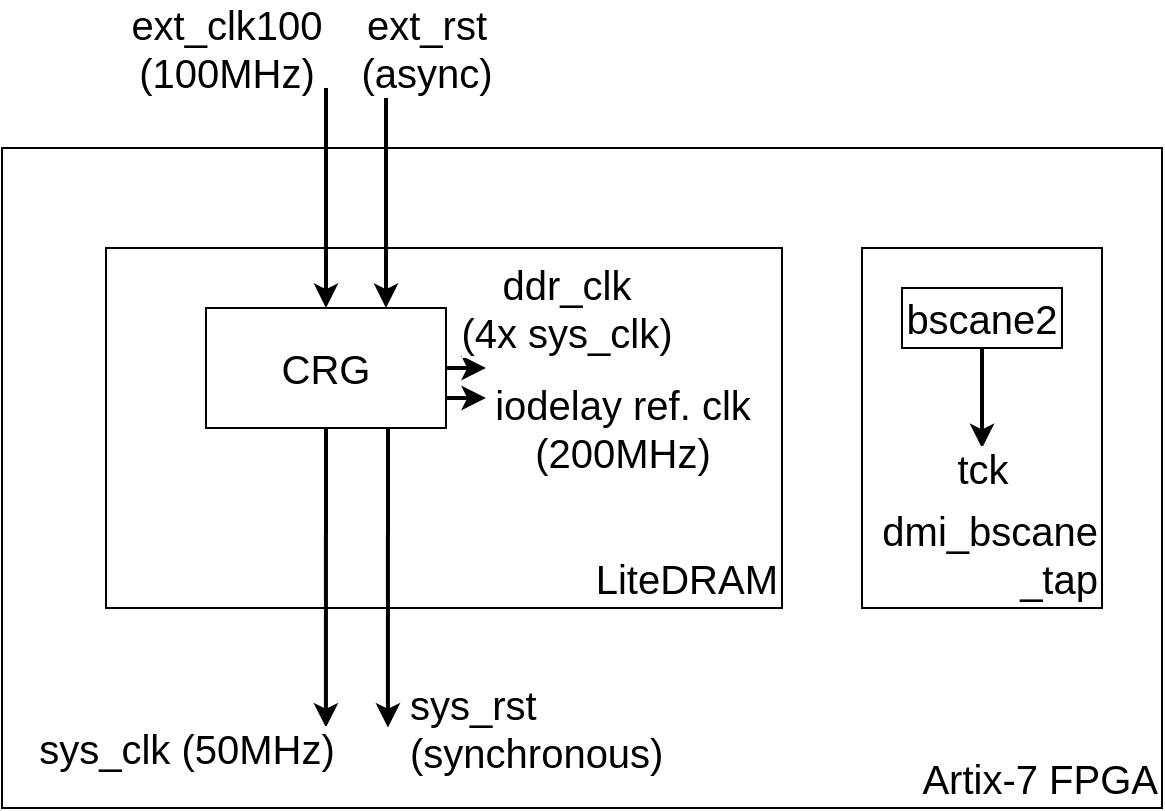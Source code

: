<mxfile version="19.0.3" type="device"><diagram id="QAF-nH2M382qgfuWxalf" name="Page-1"><mxGraphModel dx="1034" dy="641" grid="1" gridSize="10" guides="1" tooltips="1" connect="1" arrows="1" fold="1" page="1" pageScale="1" pageWidth="850" pageHeight="1100" math="0" shadow="0"><root><mxCell id="0"/><mxCell id="1" parent="0"/><mxCell id="99DlYY9xBcrq1Gw4Y8p0-5" value="Artix-7 FPGA" style="rounded=0;whiteSpace=wrap;html=1;fontSize=20;verticalAlign=bottom;align=right;" vertex="1" parent="1"><mxGeometry x="150" y="150" width="580" height="330" as="geometry"/></mxCell><mxCell id="99DlYY9xBcrq1Gw4Y8p0-11" value="LiteDRAM" style="rounded=0;whiteSpace=wrap;html=1;fontSize=20;align=right;verticalAlign=bottom;" vertex="1" parent="1"><mxGeometry x="202" y="200" width="338" height="180" as="geometry"/></mxCell><mxCell id="99DlYY9xBcrq1Gw4Y8p0-2" value="CRG" style="rounded=0;whiteSpace=wrap;html=1;fontSize=20;" vertex="1" parent="1"><mxGeometry x="252" y="230" width="120" height="60" as="geometry"/></mxCell><mxCell id="99DlYY9xBcrq1Gw4Y8p0-3" value="ext_clk100&lt;br&gt;(100MHz)" style="endArrow=classic;html=1;rounded=1;fontSize=20;strokeWidth=2;" edge="1" parent="1" target="99DlYY9xBcrq1Gw4Y8p0-2"><mxGeometry x="-1" y="-54" width="50" height="50" relative="1" as="geometry"><mxPoint x="312" y="120" as="sourcePoint"/><mxPoint x="192" y="60" as="targetPoint"/><mxPoint x="4" y="-20" as="offset"/></mxGeometry></mxCell><mxCell id="99DlYY9xBcrq1Gw4Y8p0-4" value="ext_rst&lt;br&gt;(async)" style="endArrow=classic;html=1;rounded=1;fontSize=20;strokeWidth=2;entryX=0.75;entryY=0;entryDx=0;entryDy=0;" edge="1" parent="1" target="99DlYY9xBcrq1Gw4Y8p0-2"><mxGeometry x="-1" y="28" width="50" height="50" relative="1" as="geometry"><mxPoint x="342" y="120" as="sourcePoint"/><mxPoint x="472" y="30" as="targetPoint"/><mxPoint x="-8" y="-20" as="offset"/></mxGeometry></mxCell><mxCell id="99DlYY9xBcrq1Gw4Y8p0-6" value="sys_clk (50MHz)" style="endArrow=classic;html=1;rounded=1;fontSize=20;strokeWidth=2;exitX=0.5;exitY=1;exitDx=0;exitDy=0;entryX=0.362;entryY=0.69;entryDx=0;entryDy=0;entryPerimeter=0;" edge="1" parent="1" source="99DlYY9xBcrq1Gw4Y8p0-2"><mxGeometry x="1" y="-71" width="50" height="50" relative="1" as="geometry"><mxPoint x="52" y="500" as="sourcePoint"/><mxPoint x="311.96" y="439.8" as="targetPoint"/><mxPoint x="1" y="10" as="offset"/></mxGeometry></mxCell><mxCell id="99DlYY9xBcrq1Gw4Y8p0-10" value="sys_rst&lt;br&gt;(synchronous)" style="endArrow=classic;html=1;rounded=1;fontSize=20;strokeWidth=2;exitX=0.5;exitY=1;exitDx=0;exitDy=0;entryX=0.362;entryY=0.69;entryDx=0;entryDy=0;entryPerimeter=0;align=left;" edge="1" parent="1"><mxGeometry x="1" y="9" width="50" height="50" relative="1" as="geometry"><mxPoint x="343" y="290" as="sourcePoint"/><mxPoint x="342.96" y="439.8" as="targetPoint"/><mxPoint as="offset"/></mxGeometry></mxCell><mxCell id="99DlYY9xBcrq1Gw4Y8p0-14" value="dmi_bscane&lt;br&gt;_tap" style="rounded=0;whiteSpace=wrap;html=1;fontSize=20;verticalAlign=bottom;align=right;" vertex="1" parent="1"><mxGeometry x="580" y="200" width="120" height="180" as="geometry"/></mxCell><mxCell id="99DlYY9xBcrq1Gw4Y8p0-15" value="bscane2" style="rounded=0;whiteSpace=wrap;html=1;fontSize=20;" vertex="1" parent="1"><mxGeometry x="600" y="220" width="80" height="30" as="geometry"/></mxCell><mxCell id="99DlYY9xBcrq1Gw4Y8p0-17" value="tck" style="endArrow=classic;html=1;rounded=1;fontSize=20;strokeWidth=2;exitX=0.5;exitY=1;exitDx=0;exitDy=0;entryX=0.5;entryY=0.556;entryDx=0;entryDy=0;entryPerimeter=0;" edge="1" parent="1" source="99DlYY9xBcrq1Gw4Y8p0-15" target="99DlYY9xBcrq1Gw4Y8p0-14"><mxGeometry x="1" y="10" width="50" height="50" relative="1" as="geometry"><mxPoint x="40" y="360" as="sourcePoint"/><mxPoint x="90" y="310" as="targetPoint"/><mxPoint x="-10" y="10" as="offset"/></mxGeometry></mxCell><mxCell id="99DlYY9xBcrq1Gw4Y8p0-19" value="ddr_clk&lt;br&gt;(4x sys_clk)" style="endArrow=classic;html=1;rounded=1;fontSize=20;strokeWidth=2;exitX=1;exitY=0.5;exitDx=0;exitDy=0;" edge="1" parent="1" source="99DlYY9xBcrq1Gw4Y8p0-2"><mxGeometry x="1" y="50" width="50" height="50" relative="1" as="geometry"><mxPoint x="402" y="280" as="sourcePoint"/><mxPoint x="392" y="260" as="targetPoint"/><mxPoint x="40" y="20" as="offset"/></mxGeometry></mxCell><mxCell id="99DlYY9xBcrq1Gw4Y8p0-20" value="iodelay ref. clk&lt;br&gt;(200MHz)" style="endArrow=classic;html=1;rounded=1;fontSize=20;strokeWidth=2;exitX=1;exitY=0.75;exitDx=0;exitDy=0;" edge="1" parent="1" source="99DlYY9xBcrq1Gw4Y8p0-2"><mxGeometry x="1" y="-70" width="50" height="50" relative="1" as="geometry"><mxPoint x="412" y="340" as="sourcePoint"/><mxPoint x="392" y="275" as="targetPoint"/><mxPoint x="68" y="-55" as="offset"/></mxGeometry></mxCell></root></mxGraphModel></diagram></mxfile>